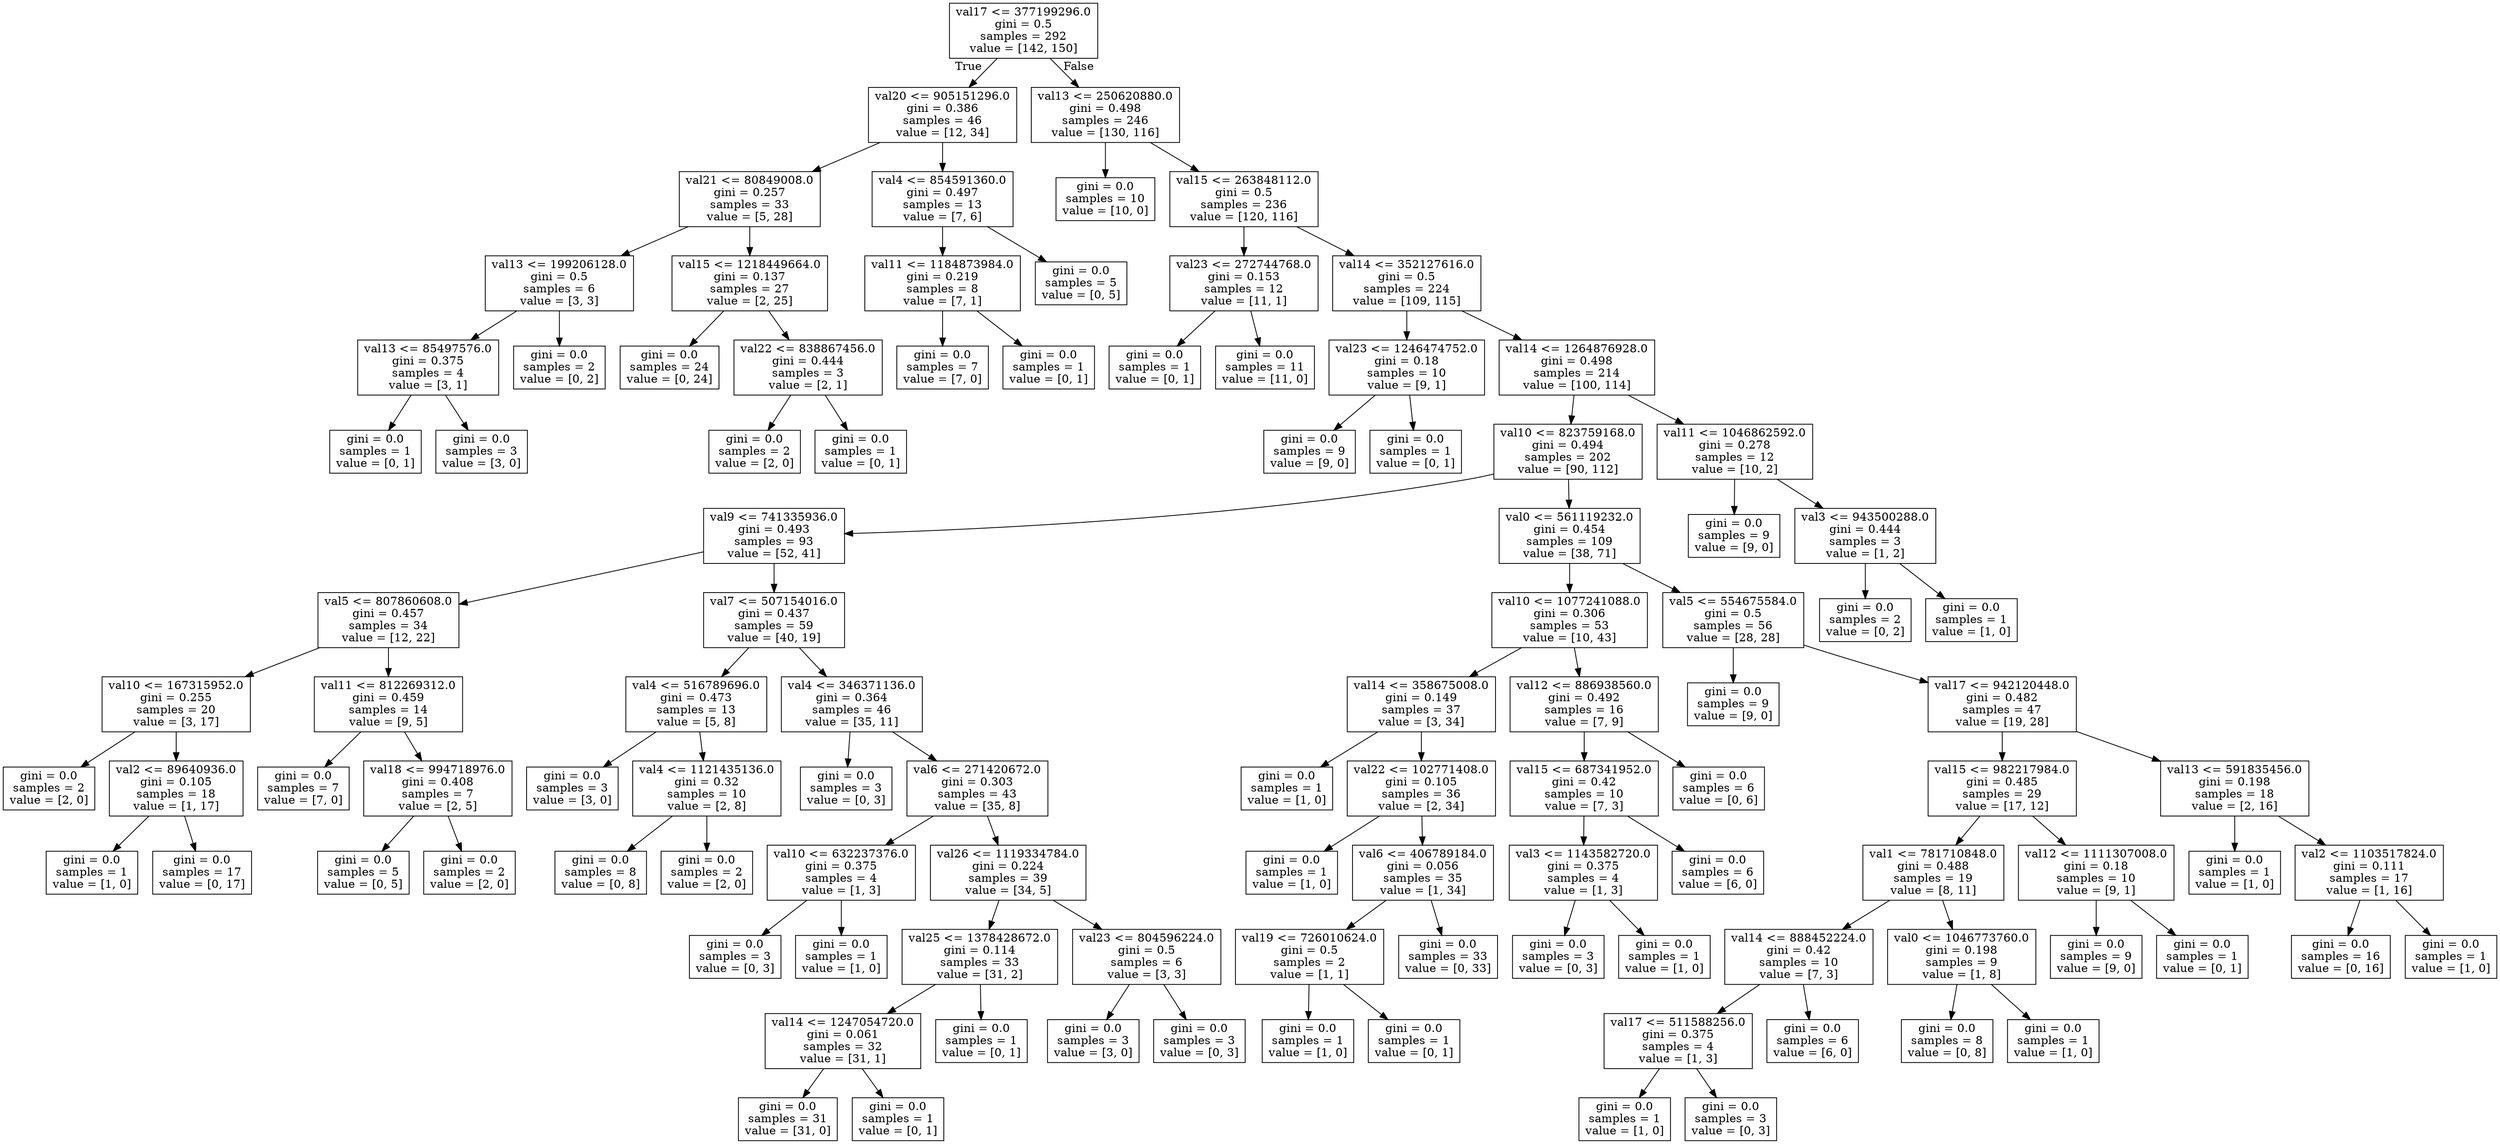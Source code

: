 digraph Tree {
node [shape=box] ;
0 [label="val17 <= 377199296.0\ngini = 0.5\nsamples = 292\nvalue = [142, 150]"] ;
1 [label="val20 <= 905151296.0\ngini = 0.386\nsamples = 46\nvalue = [12, 34]"] ;
0 -> 1 [labeldistance=2.5, labelangle=45, headlabel="True"] ;
2 [label="val21 <= 80849008.0\ngini = 0.257\nsamples = 33\nvalue = [5, 28]"] ;
1 -> 2 ;
3 [label="val13 <= 199206128.0\ngini = 0.5\nsamples = 6\nvalue = [3, 3]"] ;
2 -> 3 ;
4 [label="val13 <= 85497576.0\ngini = 0.375\nsamples = 4\nvalue = [3, 1]"] ;
3 -> 4 ;
5 [label="gini = 0.0\nsamples = 1\nvalue = [0, 1]"] ;
4 -> 5 ;
6 [label="gini = 0.0\nsamples = 3\nvalue = [3, 0]"] ;
4 -> 6 ;
7 [label="gini = 0.0\nsamples = 2\nvalue = [0, 2]"] ;
3 -> 7 ;
8 [label="val15 <= 1218449664.0\ngini = 0.137\nsamples = 27\nvalue = [2, 25]"] ;
2 -> 8 ;
9 [label="gini = 0.0\nsamples = 24\nvalue = [0, 24]"] ;
8 -> 9 ;
10 [label="val22 <= 838867456.0\ngini = 0.444\nsamples = 3\nvalue = [2, 1]"] ;
8 -> 10 ;
11 [label="gini = 0.0\nsamples = 2\nvalue = [2, 0]"] ;
10 -> 11 ;
12 [label="gini = 0.0\nsamples = 1\nvalue = [0, 1]"] ;
10 -> 12 ;
13 [label="val4 <= 854591360.0\ngini = 0.497\nsamples = 13\nvalue = [7, 6]"] ;
1 -> 13 ;
14 [label="val11 <= 1184873984.0\ngini = 0.219\nsamples = 8\nvalue = [7, 1]"] ;
13 -> 14 ;
15 [label="gini = 0.0\nsamples = 7\nvalue = [7, 0]"] ;
14 -> 15 ;
16 [label="gini = 0.0\nsamples = 1\nvalue = [0, 1]"] ;
14 -> 16 ;
17 [label="gini = 0.0\nsamples = 5\nvalue = [0, 5]"] ;
13 -> 17 ;
18 [label="val13 <= 250620880.0\ngini = 0.498\nsamples = 246\nvalue = [130, 116]"] ;
0 -> 18 [labeldistance=2.5, labelangle=-45, headlabel="False"] ;
19 [label="gini = 0.0\nsamples = 10\nvalue = [10, 0]"] ;
18 -> 19 ;
20 [label="val15 <= 263848112.0\ngini = 0.5\nsamples = 236\nvalue = [120, 116]"] ;
18 -> 20 ;
21 [label="val23 <= 272744768.0\ngini = 0.153\nsamples = 12\nvalue = [11, 1]"] ;
20 -> 21 ;
22 [label="gini = 0.0\nsamples = 1\nvalue = [0, 1]"] ;
21 -> 22 ;
23 [label="gini = 0.0\nsamples = 11\nvalue = [11, 0]"] ;
21 -> 23 ;
24 [label="val14 <= 352127616.0\ngini = 0.5\nsamples = 224\nvalue = [109, 115]"] ;
20 -> 24 ;
25 [label="val23 <= 1246474752.0\ngini = 0.18\nsamples = 10\nvalue = [9, 1]"] ;
24 -> 25 ;
26 [label="gini = 0.0\nsamples = 9\nvalue = [9, 0]"] ;
25 -> 26 ;
27 [label="gini = 0.0\nsamples = 1\nvalue = [0, 1]"] ;
25 -> 27 ;
28 [label="val14 <= 1264876928.0\ngini = 0.498\nsamples = 214\nvalue = [100, 114]"] ;
24 -> 28 ;
29 [label="val10 <= 823759168.0\ngini = 0.494\nsamples = 202\nvalue = [90, 112]"] ;
28 -> 29 ;
30 [label="val9 <= 741335936.0\ngini = 0.493\nsamples = 93\nvalue = [52, 41]"] ;
29 -> 30 ;
31 [label="val5 <= 807860608.0\ngini = 0.457\nsamples = 34\nvalue = [12, 22]"] ;
30 -> 31 ;
32 [label="val10 <= 167315952.0\ngini = 0.255\nsamples = 20\nvalue = [3, 17]"] ;
31 -> 32 ;
33 [label="gini = 0.0\nsamples = 2\nvalue = [2, 0]"] ;
32 -> 33 ;
34 [label="val2 <= 89640936.0\ngini = 0.105\nsamples = 18\nvalue = [1, 17]"] ;
32 -> 34 ;
35 [label="gini = 0.0\nsamples = 1\nvalue = [1, 0]"] ;
34 -> 35 ;
36 [label="gini = 0.0\nsamples = 17\nvalue = [0, 17]"] ;
34 -> 36 ;
37 [label="val11 <= 812269312.0\ngini = 0.459\nsamples = 14\nvalue = [9, 5]"] ;
31 -> 37 ;
38 [label="gini = 0.0\nsamples = 7\nvalue = [7, 0]"] ;
37 -> 38 ;
39 [label="val18 <= 994718976.0\ngini = 0.408\nsamples = 7\nvalue = [2, 5]"] ;
37 -> 39 ;
40 [label="gini = 0.0\nsamples = 5\nvalue = [0, 5]"] ;
39 -> 40 ;
41 [label="gini = 0.0\nsamples = 2\nvalue = [2, 0]"] ;
39 -> 41 ;
42 [label="val7 <= 507154016.0\ngini = 0.437\nsamples = 59\nvalue = [40, 19]"] ;
30 -> 42 ;
43 [label="val4 <= 516789696.0\ngini = 0.473\nsamples = 13\nvalue = [5, 8]"] ;
42 -> 43 ;
44 [label="gini = 0.0\nsamples = 3\nvalue = [3, 0]"] ;
43 -> 44 ;
45 [label="val4 <= 1121435136.0\ngini = 0.32\nsamples = 10\nvalue = [2, 8]"] ;
43 -> 45 ;
46 [label="gini = 0.0\nsamples = 8\nvalue = [0, 8]"] ;
45 -> 46 ;
47 [label="gini = 0.0\nsamples = 2\nvalue = [2, 0]"] ;
45 -> 47 ;
48 [label="val4 <= 346371136.0\ngini = 0.364\nsamples = 46\nvalue = [35, 11]"] ;
42 -> 48 ;
49 [label="gini = 0.0\nsamples = 3\nvalue = [0, 3]"] ;
48 -> 49 ;
50 [label="val6 <= 271420672.0\ngini = 0.303\nsamples = 43\nvalue = [35, 8]"] ;
48 -> 50 ;
51 [label="val10 <= 632237376.0\ngini = 0.375\nsamples = 4\nvalue = [1, 3]"] ;
50 -> 51 ;
52 [label="gini = 0.0\nsamples = 3\nvalue = [0, 3]"] ;
51 -> 52 ;
53 [label="gini = 0.0\nsamples = 1\nvalue = [1, 0]"] ;
51 -> 53 ;
54 [label="val26 <= 1119334784.0\ngini = 0.224\nsamples = 39\nvalue = [34, 5]"] ;
50 -> 54 ;
55 [label="val25 <= 1378428672.0\ngini = 0.114\nsamples = 33\nvalue = [31, 2]"] ;
54 -> 55 ;
56 [label="val14 <= 1247054720.0\ngini = 0.061\nsamples = 32\nvalue = [31, 1]"] ;
55 -> 56 ;
57 [label="gini = 0.0\nsamples = 31\nvalue = [31, 0]"] ;
56 -> 57 ;
58 [label="gini = 0.0\nsamples = 1\nvalue = [0, 1]"] ;
56 -> 58 ;
59 [label="gini = 0.0\nsamples = 1\nvalue = [0, 1]"] ;
55 -> 59 ;
60 [label="val23 <= 804596224.0\ngini = 0.5\nsamples = 6\nvalue = [3, 3]"] ;
54 -> 60 ;
61 [label="gini = 0.0\nsamples = 3\nvalue = [3, 0]"] ;
60 -> 61 ;
62 [label="gini = 0.0\nsamples = 3\nvalue = [0, 3]"] ;
60 -> 62 ;
63 [label="val0 <= 561119232.0\ngini = 0.454\nsamples = 109\nvalue = [38, 71]"] ;
29 -> 63 ;
64 [label="val10 <= 1077241088.0\ngini = 0.306\nsamples = 53\nvalue = [10, 43]"] ;
63 -> 64 ;
65 [label="val14 <= 358675008.0\ngini = 0.149\nsamples = 37\nvalue = [3, 34]"] ;
64 -> 65 ;
66 [label="gini = 0.0\nsamples = 1\nvalue = [1, 0]"] ;
65 -> 66 ;
67 [label="val22 <= 102771408.0\ngini = 0.105\nsamples = 36\nvalue = [2, 34]"] ;
65 -> 67 ;
68 [label="gini = 0.0\nsamples = 1\nvalue = [1, 0]"] ;
67 -> 68 ;
69 [label="val6 <= 406789184.0\ngini = 0.056\nsamples = 35\nvalue = [1, 34]"] ;
67 -> 69 ;
70 [label="val19 <= 726010624.0\ngini = 0.5\nsamples = 2\nvalue = [1, 1]"] ;
69 -> 70 ;
71 [label="gini = 0.0\nsamples = 1\nvalue = [1, 0]"] ;
70 -> 71 ;
72 [label="gini = 0.0\nsamples = 1\nvalue = [0, 1]"] ;
70 -> 72 ;
73 [label="gini = 0.0\nsamples = 33\nvalue = [0, 33]"] ;
69 -> 73 ;
74 [label="val12 <= 886938560.0\ngini = 0.492\nsamples = 16\nvalue = [7, 9]"] ;
64 -> 74 ;
75 [label="val15 <= 687341952.0\ngini = 0.42\nsamples = 10\nvalue = [7, 3]"] ;
74 -> 75 ;
76 [label="val3 <= 1143582720.0\ngini = 0.375\nsamples = 4\nvalue = [1, 3]"] ;
75 -> 76 ;
77 [label="gini = 0.0\nsamples = 3\nvalue = [0, 3]"] ;
76 -> 77 ;
78 [label="gini = 0.0\nsamples = 1\nvalue = [1, 0]"] ;
76 -> 78 ;
79 [label="gini = 0.0\nsamples = 6\nvalue = [6, 0]"] ;
75 -> 79 ;
80 [label="gini = 0.0\nsamples = 6\nvalue = [0, 6]"] ;
74 -> 80 ;
81 [label="val5 <= 554675584.0\ngini = 0.5\nsamples = 56\nvalue = [28, 28]"] ;
63 -> 81 ;
82 [label="gini = 0.0\nsamples = 9\nvalue = [9, 0]"] ;
81 -> 82 ;
83 [label="val17 <= 942120448.0\ngini = 0.482\nsamples = 47\nvalue = [19, 28]"] ;
81 -> 83 ;
84 [label="val15 <= 982217984.0\ngini = 0.485\nsamples = 29\nvalue = [17, 12]"] ;
83 -> 84 ;
85 [label="val1 <= 781710848.0\ngini = 0.488\nsamples = 19\nvalue = [8, 11]"] ;
84 -> 85 ;
86 [label="val14 <= 888452224.0\ngini = 0.42\nsamples = 10\nvalue = [7, 3]"] ;
85 -> 86 ;
87 [label="val17 <= 511588256.0\ngini = 0.375\nsamples = 4\nvalue = [1, 3]"] ;
86 -> 87 ;
88 [label="gini = 0.0\nsamples = 1\nvalue = [1, 0]"] ;
87 -> 88 ;
89 [label="gini = 0.0\nsamples = 3\nvalue = [0, 3]"] ;
87 -> 89 ;
90 [label="gini = 0.0\nsamples = 6\nvalue = [6, 0]"] ;
86 -> 90 ;
91 [label="val0 <= 1046773760.0\ngini = 0.198\nsamples = 9\nvalue = [1, 8]"] ;
85 -> 91 ;
92 [label="gini = 0.0\nsamples = 8\nvalue = [0, 8]"] ;
91 -> 92 ;
93 [label="gini = 0.0\nsamples = 1\nvalue = [1, 0]"] ;
91 -> 93 ;
94 [label="val12 <= 1111307008.0\ngini = 0.18\nsamples = 10\nvalue = [9, 1]"] ;
84 -> 94 ;
95 [label="gini = 0.0\nsamples = 9\nvalue = [9, 0]"] ;
94 -> 95 ;
96 [label="gini = 0.0\nsamples = 1\nvalue = [0, 1]"] ;
94 -> 96 ;
97 [label="val13 <= 591835456.0\ngini = 0.198\nsamples = 18\nvalue = [2, 16]"] ;
83 -> 97 ;
98 [label="gini = 0.0\nsamples = 1\nvalue = [1, 0]"] ;
97 -> 98 ;
99 [label="val2 <= 1103517824.0\ngini = 0.111\nsamples = 17\nvalue = [1, 16]"] ;
97 -> 99 ;
100 [label="gini = 0.0\nsamples = 16\nvalue = [0, 16]"] ;
99 -> 100 ;
101 [label="gini = 0.0\nsamples = 1\nvalue = [1, 0]"] ;
99 -> 101 ;
102 [label="val11 <= 1046862592.0\ngini = 0.278\nsamples = 12\nvalue = [10, 2]"] ;
28 -> 102 ;
103 [label="gini = 0.0\nsamples = 9\nvalue = [9, 0]"] ;
102 -> 103 ;
104 [label="val3 <= 943500288.0\ngini = 0.444\nsamples = 3\nvalue = [1, 2]"] ;
102 -> 104 ;
105 [label="gini = 0.0\nsamples = 2\nvalue = [0, 2]"] ;
104 -> 105 ;
106 [label="gini = 0.0\nsamples = 1\nvalue = [1, 0]"] ;
104 -> 106 ;
}